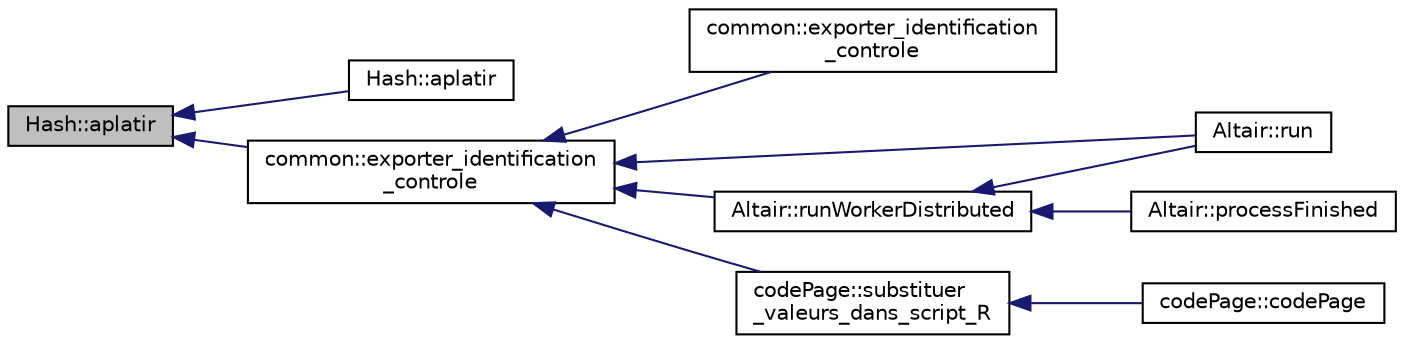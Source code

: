 digraph "Hash::aplatir"
{
 // INTERACTIVE_SVG=YES
  edge [fontname="Helvetica",fontsize="10",labelfontname="Helvetica",labelfontsize="10"];
  node [fontname="Helvetica",fontsize="10",shape=record];
  rankdir="LR";
  Node1 [label="Hash::aplatir",height=0.2,width=0.4,color="black", fillcolor="grey75", style="filled", fontcolor="black"];
  Node1 -> Node2 [dir="back",color="midnightblue",fontsize="10",style="solid",fontname="Helvetica"];
  Node2 [label="Hash::aplatir",height=0.2,width=0.4,color="black", fillcolor="white", style="filled",URL="$class_hash.html#a5990899bc001d73c17d15222fc50e8f7"];
  Node1 -> Node3 [dir="back",color="midnightblue",fontsize="10",style="solid",fontname="Helvetica"];
  Node3 [label="common::exporter_identification\l_controle",height=0.2,width=0.4,color="black", fillcolor="white", style="filled",URL="$classcommon.html#a3149ba29e04e6e5f7f85a2894434bf9e",tooltip="Exporter les caractéristiques du contrôle dans le rapport : Siret, Budget, Employeur, Etablissement. "];
  Node3 -> Node4 [dir="back",color="midnightblue",fontsize="10",style="solid",fontname="Helvetica"];
  Node4 [label="common::exporter_identification\l_controle",height=0.2,width=0.4,color="black", fillcolor="white", style="filled",URL="$classcommon.html#a7900f8a5d7ebd42770ce8c366dd4b933",tooltip="Exporter les caractéristiques du contrôle dans le rapport : Siret, Budget, Employeur, Etablissement. "];
  Node3 -> Node5 [dir="back",color="midnightblue",fontsize="10",style="solid",fontname="Helvetica"];
  Node5 [label="Altair::run",height=0.2,width=0.4,color="black", fillcolor="white", style="filled",URL="$class_altair.html#a7d10f8ecf4097577885172afb6c2e9c6",tooltip="Lance l&#39;exécution de l&#39;application en ligne de commande lhx. "];
  Node3 -> Node6 [dir="back",color="midnightblue",fontsize="10",style="solid",fontname="Helvetica"];
  Node6 [label="Altair::runWorkerDistributed",height=0.2,width=0.4,color="black", fillcolor="white", style="filled",URL="$class_altair.html#ae04f2a5771d47bbe2e0cc3a11b72d6bf",tooltip="Parcourt le répertoire en cours du mode distributif, un à chaque appel Exporte l&#39;identification dans ..."];
  Node6 -> Node7 [dir="back",color="midnightblue",fontsize="10",style="solid",fontname="Helvetica"];
  Node7 [label="Altair::processFinished",height=0.2,width=0.4,color="black", fillcolor="white", style="filled",URL="$class_altair.html#a16b8035c4383a789cd00b687fb105fe9",tooltip="Traitement de la fin de l&#39;exécution de lhx. "];
  Node6 -> Node5 [dir="back",color="midnightblue",fontsize="10",style="solid",fontname="Helvetica"];
  Node3 -> Node8 [dir="back",color="midnightblue",fontsize="10",style="solid",fontname="Helvetica"];
  Node8 [label="codePage::substituer\l_valeurs_dans_script_R",height=0.2,width=0.4,color="black", fillcolor="white", style="filled",URL="$classcode_page.html#a7f3fcb4b6f622b1c11a7b39e245b76b6"];
  Node8 -> Node9 [dir="back",color="midnightblue",fontsize="10",style="solid",fontname="Helvetica"];
  Node9 [label="codePage::codePage",height=0.2,width=0.4,color="black", fillcolor="white", style="filled",URL="$classcode_page.html#a927a6bef8cac0406a49225bc72894a1f"];
}
